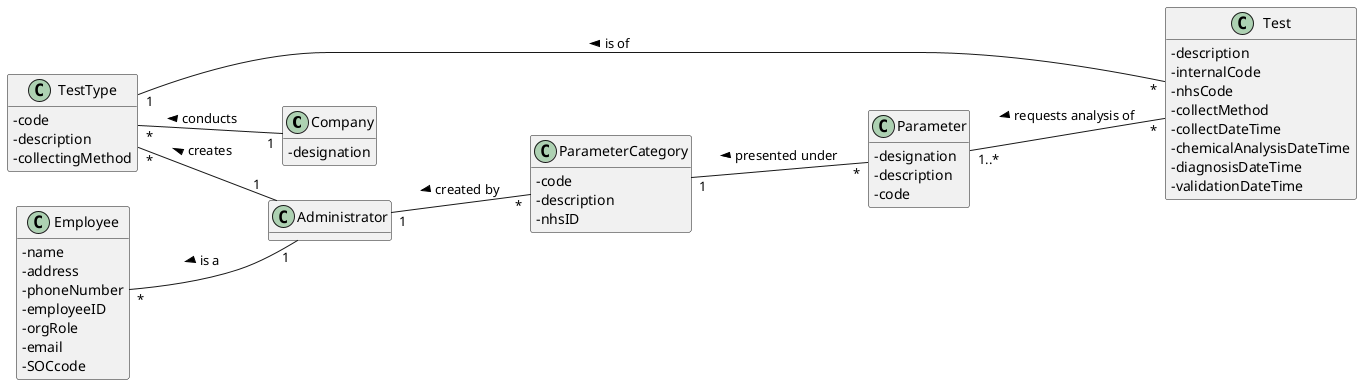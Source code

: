 @startuml
hide methods
left to right direction

class Company
class Employee
class Administrator
class ParameterCategory
class Parameter
class TestType
class Test

Employee "*" -- "1" Administrator : < is a

ParameterCategory "1" -- "*" Parameter : < presented under

Parameter "1..*" -- "*" Test : < requests analysis of

TestType "*" -- "1" Company : < conducts

TestType "1" -- "*" Test: < is of

TestType "*" -- "1" Administrator : < creates

Administrator "1" -- "*" ParameterCategory : < created by

skinparam classAttributeIconSize 0

class Company{
-designation
}

class Employee{
-name
-address
-phoneNumber
-employeeID
-orgRole
-email
-SOCcode
}

class Administrator{
}

class ParameterCategory{
-code
-description
-nhsID
}

class Parameter{
-designation
-description
-code
}

class TestType{
-code
-description
-collectingMethod
}

class Test{
-description
-internalCode
-nhsCode
-collectMethod
-collectDateTime
-chemicalAnalysisDateTime
-diagnosisDateTime
-validationDateTime
}

@enduml